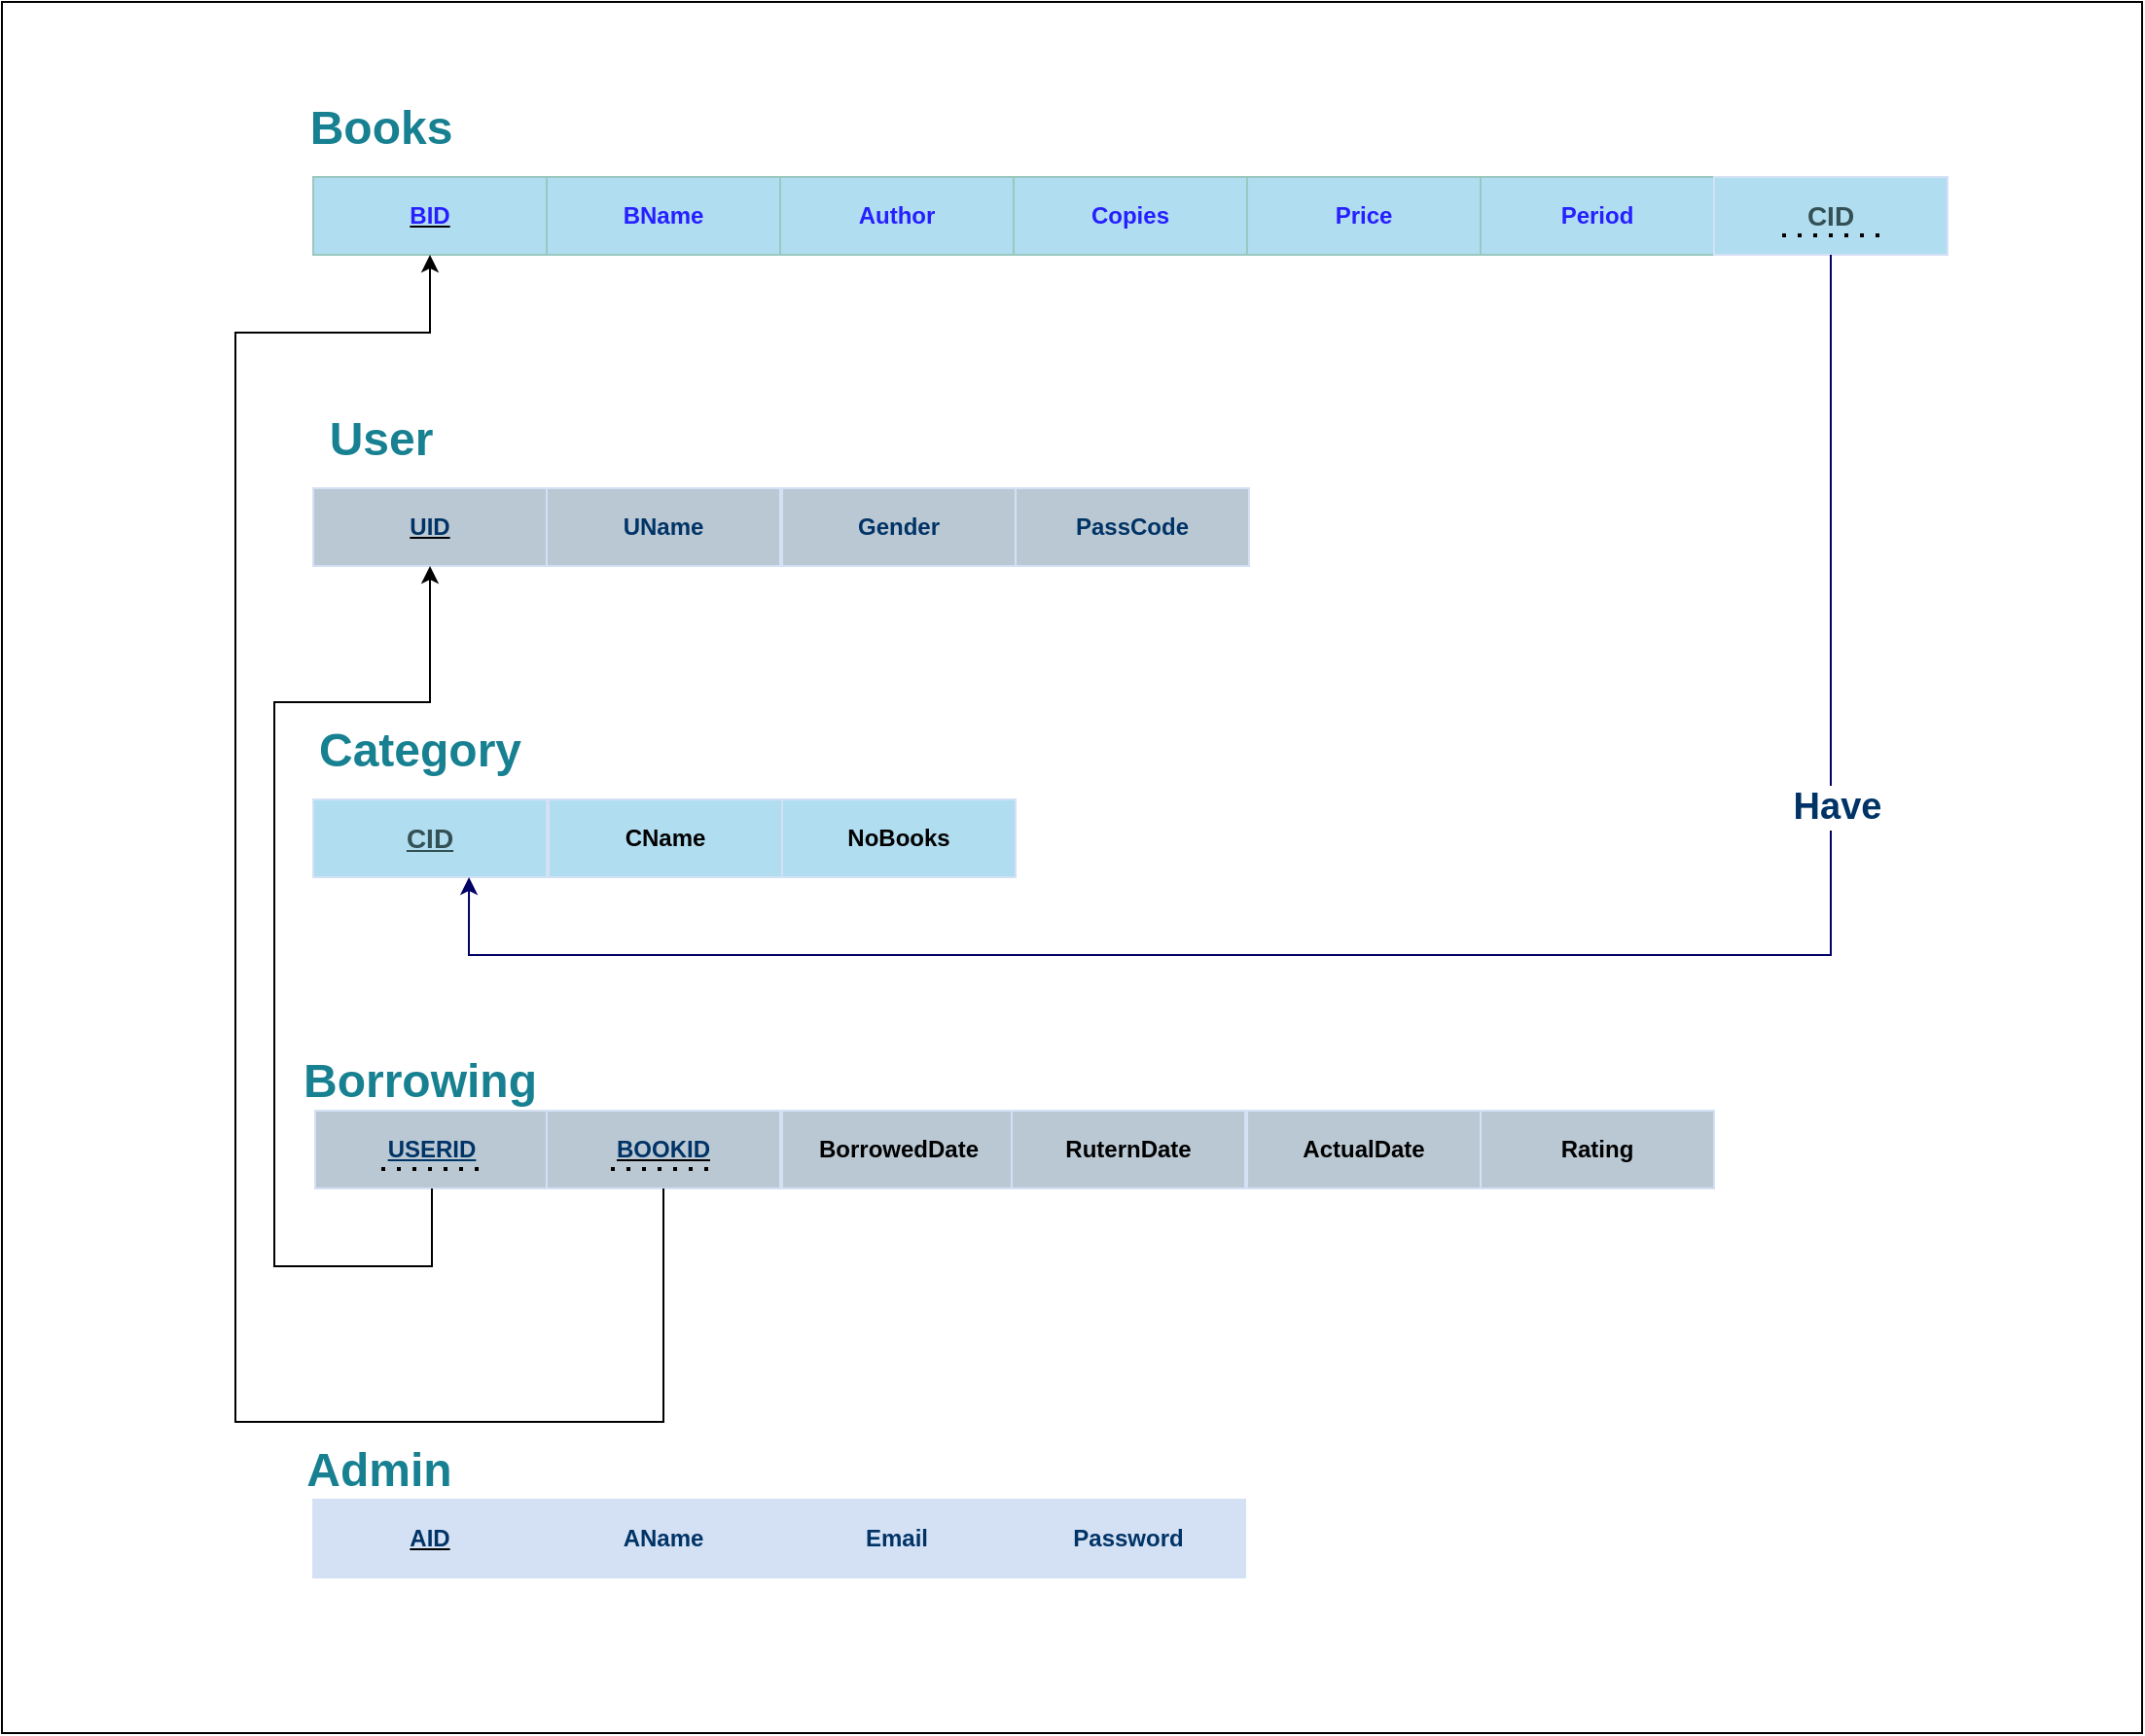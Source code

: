 <mxfile version="24.8.4">
  <diagram name="Page-1" id="2FjIs8YvH9v9gJ_v3bUV">
    <mxGraphModel dx="2276" dy="1881" grid="1" gridSize="10" guides="1" tooltips="1" connect="1" arrows="1" fold="1" page="1" pageScale="1" pageWidth="850" pageHeight="1100" math="0" shadow="0">
      <root>
        <mxCell id="0" />
        <mxCell id="1" parent="0" />
        <mxCell id="nctJxoXRBc1fBWAM_wwF-46" value="" style="rounded=0;whiteSpace=wrap;html=1;" vertex="1" parent="1">
          <mxGeometry x="-80" y="-10" width="1100" height="890" as="geometry" />
        </mxCell>
        <mxCell id="nctJxoXRBc1fBWAM_wwF-1" value="&lt;b&gt;&lt;u&gt;&lt;font color=&quot;#261fff&quot;&gt;BID&lt;/font&gt;&lt;/u&gt;&lt;/b&gt;" style="rounded=0;whiteSpace=wrap;html=1;fillColor=#b1ddf0;strokeColor=#9AC7BF;" vertex="1" parent="1">
          <mxGeometry x="80" y="80" width="120" height="40" as="geometry" />
        </mxCell>
        <mxCell id="nctJxoXRBc1fBWAM_wwF-3" value="&lt;b style=&quot;color: rgb(38, 31, 255);&quot;&gt;BName&lt;/b&gt;" style="rounded=0;whiteSpace=wrap;html=1;fillColor=#b1ddf0;strokeColor=#9AC7BF;" vertex="1" parent="1">
          <mxGeometry x="200" y="80" width="120" height="40" as="geometry" />
        </mxCell>
        <mxCell id="nctJxoXRBc1fBWAM_wwF-4" value="&lt;b style=&quot;color: rgb(38, 31, 255);&quot;&gt;Author&lt;/b&gt;" style="rounded=0;whiteSpace=wrap;html=1;fillColor=#b1ddf0;strokeColor=#9AC7BF;" vertex="1" parent="1">
          <mxGeometry x="320" y="80" width="120" height="40" as="geometry" />
        </mxCell>
        <mxCell id="nctJxoXRBc1fBWAM_wwF-5" value="&lt;b style=&quot;color: rgb(38, 31, 255);&quot;&gt;Copies&lt;/b&gt;" style="rounded=0;whiteSpace=wrap;html=1;fillColor=#b1ddf0;strokeColor=#9AC7BF;" vertex="1" parent="1">
          <mxGeometry x="440" y="80" width="120" height="40" as="geometry" />
        </mxCell>
        <mxCell id="nctJxoXRBc1fBWAM_wwF-6" value="&lt;b style=&quot;color: rgb(38, 31, 255);&quot;&gt;Price&lt;/b&gt;" style="rounded=0;whiteSpace=wrap;html=1;fillColor=#b1ddf0;strokeColor=#9AC7BF;" vertex="1" parent="1">
          <mxGeometry x="560" y="80" width="120" height="40" as="geometry" />
        </mxCell>
        <mxCell id="nctJxoXRBc1fBWAM_wwF-7" value="&lt;b style=&quot;color: rgb(38, 31, 255);&quot;&gt;Period&lt;/b&gt;" style="rounded=0;whiteSpace=wrap;html=1;fillColor=#b1ddf0;strokeColor=#9AC7BF;" vertex="1" parent="1">
          <mxGeometry x="680" y="80" width="120" height="40" as="geometry" />
        </mxCell>
        <mxCell id="nctJxoXRBc1fBWAM_wwF-8" value="&lt;font color=&quot;#178091&quot; style=&quot;font-size: 24px;&quot;&gt;&lt;b&gt;Books&lt;/b&gt;&lt;/font&gt;" style="text;html=1;align=center;verticalAlign=middle;whiteSpace=wrap;rounded=0;" vertex="1" parent="1">
          <mxGeometry x="90" y="40" width="50" height="30" as="geometry" />
        </mxCell>
        <mxCell id="nctJxoXRBc1fBWAM_wwF-11" value="&lt;b&gt;&lt;u&gt;&lt;font color=&quot;#003366&quot;&gt;UID&lt;/font&gt;&lt;/u&gt;&lt;/b&gt;" style="rounded=0;whiteSpace=wrap;html=1;fillColor=#bac8d3;strokeColor=#D4E1F5;" vertex="1" parent="1">
          <mxGeometry x="80" y="240" width="120" height="40" as="geometry" />
        </mxCell>
        <mxCell id="nctJxoXRBc1fBWAM_wwF-12" value="&lt;font color=&quot;#003366&quot;&gt;&lt;b&gt;UName&lt;/b&gt;&lt;/font&gt;" style="rounded=0;whiteSpace=wrap;html=1;fillColor=#bac8d3;strokeColor=#D4E1F5;" vertex="1" parent="1">
          <mxGeometry x="200" y="240" width="120" height="40" as="geometry" />
        </mxCell>
        <mxCell id="nctJxoXRBc1fBWAM_wwF-13" value="&lt;font color=&quot;#003366&quot;&gt;&lt;b&gt;Gender&lt;/b&gt;&lt;/font&gt;" style="rounded=0;whiteSpace=wrap;html=1;fillColor=#bac8d3;strokeColor=#D4E1F5;" vertex="1" parent="1">
          <mxGeometry x="321" y="240" width="120" height="40" as="geometry" />
        </mxCell>
        <mxCell id="nctJxoXRBc1fBWAM_wwF-14" value="&lt;font color=&quot;#003366&quot;&gt;&lt;b&gt;PassCode&lt;/b&gt;&lt;/font&gt;" style="rounded=0;whiteSpace=wrap;html=1;fillColor=#bac8d3;strokeColor=#D4E1F5;" vertex="1" parent="1">
          <mxGeometry x="441" y="240" width="120" height="40" as="geometry" />
        </mxCell>
        <mxCell id="nctJxoXRBc1fBWAM_wwF-15" value="&lt;font color=&quot;#178091&quot; style=&quot;font-size: 24px;&quot;&gt;&lt;b&gt;User&lt;/b&gt;&lt;/font&gt;" style="text;html=1;align=center;verticalAlign=middle;whiteSpace=wrap;rounded=0;" vertex="1" parent="1">
          <mxGeometry x="90" y="200" width="50" height="30" as="geometry" />
        </mxCell>
        <mxCell id="nctJxoXRBc1fBWAM_wwF-16" value="&lt;b style=&quot;color: rgb(51, 80, 84); font-size: 14px; text-decoration-line: underline;&quot;&gt;CID&lt;/b&gt;" style="rounded=0;whiteSpace=wrap;html=1;fillColor=#b1ddf0;strokeColor=#D4E1F5;" vertex="1" parent="1">
          <mxGeometry x="80" y="400" width="120" height="40" as="geometry" />
        </mxCell>
        <mxCell id="nctJxoXRBc1fBWAM_wwF-18" value="&lt;b&gt;CName&lt;/b&gt;" style="rounded=0;whiteSpace=wrap;html=1;fillColor=#b1ddf0;strokeColor=#D4E1F5;" vertex="1" parent="1">
          <mxGeometry x="201" y="400" width="120" height="40" as="geometry" />
        </mxCell>
        <mxCell id="nctJxoXRBc1fBWAM_wwF-19" value="&lt;b&gt;NoBooks&lt;/b&gt;" style="rounded=0;whiteSpace=wrap;html=1;fillColor=#b1ddf0;strokeColor=#D4E1F5;" vertex="1" parent="1">
          <mxGeometry x="321" y="400" width="120" height="40" as="geometry" />
        </mxCell>
        <mxCell id="nctJxoXRBc1fBWAM_wwF-21" value="&lt;font color=&quot;#178091&quot; style=&quot;font-size: 24px;&quot;&gt;&lt;b&gt;Category&lt;/b&gt;&lt;/font&gt;" style="text;html=1;align=center;verticalAlign=middle;whiteSpace=wrap;rounded=0;" vertex="1" parent="1">
          <mxGeometry x="110" y="360" width="50" height="30" as="geometry" />
        </mxCell>
        <mxCell id="nctJxoXRBc1fBWAM_wwF-22" value="&lt;font color=&quot;#178091&quot; style=&quot;font-size: 24px;&quot;&gt;&lt;b&gt;Admin&lt;/b&gt;&lt;/font&gt;" style="text;html=1;align=center;verticalAlign=middle;whiteSpace=wrap;rounded=0;" vertex="1" parent="1">
          <mxGeometry x="89" y="730" width="50" height="30" as="geometry" />
        </mxCell>
        <mxCell id="nctJxoXRBc1fBWAM_wwF-23" value="&lt;b&gt;&lt;u&gt;&lt;font color=&quot;#003366&quot;&gt;AID&lt;/font&gt;&lt;/u&gt;&lt;/b&gt;" style="rounded=0;whiteSpace=wrap;html=1;fillColor=#D4E1F5;strokeColor=#D4E1F5;" vertex="1" parent="1">
          <mxGeometry x="80" y="760" width="120" height="40" as="geometry" />
        </mxCell>
        <mxCell id="nctJxoXRBc1fBWAM_wwF-24" value="&lt;b&gt;&lt;font style=&quot;&quot; color=&quot;#003366&quot;&gt;AName&lt;/font&gt;&lt;/b&gt;" style="rounded=0;whiteSpace=wrap;html=1;fillColor=#D4E1F5;strokeColor=#D4E1F5;" vertex="1" parent="1">
          <mxGeometry x="200" y="760" width="120" height="40" as="geometry" />
        </mxCell>
        <mxCell id="nctJxoXRBc1fBWAM_wwF-25" value="&lt;b&gt;&lt;font style=&quot;&quot; color=&quot;#003366&quot;&gt;Email&lt;/font&gt;&lt;/b&gt;" style="rounded=0;whiteSpace=wrap;html=1;fillColor=#D4E1F5;strokeColor=#D4E1F5;" vertex="1" parent="1">
          <mxGeometry x="320" y="760" width="120" height="40" as="geometry" />
        </mxCell>
        <mxCell id="nctJxoXRBc1fBWAM_wwF-26" value="&lt;b&gt;&lt;font style=&quot;&quot; color=&quot;#003366&quot;&gt;Password&lt;/font&gt;&lt;/b&gt;" style="rounded=0;whiteSpace=wrap;html=1;fillColor=#D4E1F5;strokeColor=#D4E1F5;" vertex="1" parent="1">
          <mxGeometry x="439" y="760" width="120" height="40" as="geometry" />
        </mxCell>
        <mxCell id="nctJxoXRBc1fBWAM_wwF-27" value="&lt;b&gt;&lt;font style=&quot;&quot; color=&quot;#003366&quot;&gt;&lt;u&gt;USERID&lt;/u&gt;&lt;/font&gt;&lt;/b&gt;" style="rounded=0;whiteSpace=wrap;html=1;fillColor=#bac8d3;strokeColor=#D4E1F5;" vertex="1" parent="1">
          <mxGeometry x="81" y="560" width="120" height="40" as="geometry" />
        </mxCell>
        <mxCell id="nctJxoXRBc1fBWAM_wwF-29" value="&lt;b&gt;&lt;u&gt;&lt;font color=&quot;#003366&quot;&gt;BOOKID&lt;/font&gt;&lt;/u&gt;&lt;/b&gt;" style="rounded=0;whiteSpace=wrap;html=1;fillColor=#bac8d3;strokeColor=#D4E1F5;" vertex="1" parent="1">
          <mxGeometry x="200" y="560" width="120" height="40" as="geometry" />
        </mxCell>
        <mxCell id="nctJxoXRBc1fBWAM_wwF-30" value="" style="endArrow=none;dashed=1;html=1;dashPattern=1 3;strokeWidth=2;rounded=0;" edge="1" parent="1">
          <mxGeometry width="50" height="50" relative="1" as="geometry">
            <mxPoint x="115" y="590" as="sourcePoint" />
            <mxPoint x="165" y="590" as="targetPoint" />
          </mxGeometry>
        </mxCell>
        <mxCell id="nctJxoXRBc1fBWAM_wwF-31" value="" style="endArrow=none;dashed=1;html=1;dashPattern=1 3;strokeWidth=2;rounded=0;" edge="1" parent="1">
          <mxGeometry width="50" height="50" relative="1" as="geometry">
            <mxPoint x="233" y="590" as="sourcePoint" />
            <mxPoint x="283" y="590" as="targetPoint" />
          </mxGeometry>
        </mxCell>
        <mxCell id="nctJxoXRBc1fBWAM_wwF-32" value="&lt;b&gt;BorrowedDate&lt;/b&gt;" style="rounded=0;whiteSpace=wrap;html=1;fillColor=#bac8d3;strokeColor=#D4E1F5;" vertex="1" parent="1">
          <mxGeometry x="321" y="560" width="120" height="40" as="geometry" />
        </mxCell>
        <mxCell id="nctJxoXRBc1fBWAM_wwF-33" value="&lt;b&gt;RuternDate&lt;/b&gt;" style="rounded=0;whiteSpace=wrap;html=1;fillColor=#bac8d3;strokeColor=#D4E1F5;" vertex="1" parent="1">
          <mxGeometry x="439" y="560" width="120" height="40" as="geometry" />
        </mxCell>
        <mxCell id="nctJxoXRBc1fBWAM_wwF-34" value="&lt;b&gt;ActualDate&lt;/b&gt;" style="rounded=0;whiteSpace=wrap;html=1;fillColor=#bac8d3;strokeColor=#D4E1F5;" vertex="1" parent="1">
          <mxGeometry x="560" y="560" width="120" height="40" as="geometry" />
        </mxCell>
        <mxCell id="nctJxoXRBc1fBWAM_wwF-35" value="&lt;b&gt;Rating&lt;/b&gt;" style="rounded=0;whiteSpace=wrap;html=1;fillColor=#bac8d3;strokeColor=#D4E1F5;" vertex="1" parent="1">
          <mxGeometry x="680" y="560" width="120" height="40" as="geometry" />
        </mxCell>
        <mxCell id="nctJxoXRBc1fBWAM_wwF-36" value="&lt;font color=&quot;#178091&quot;&gt;&lt;span style=&quot;font-size: 24px;&quot;&gt;&lt;b&gt;Borrowing&lt;/b&gt;&lt;/span&gt;&lt;/font&gt;" style="text;html=1;align=center;verticalAlign=middle;whiteSpace=wrap;rounded=0;" vertex="1" parent="1">
          <mxGeometry x="110" y="530" width="50" height="30" as="geometry" />
        </mxCell>
        <mxCell id="nctJxoXRBc1fBWAM_wwF-37" value="&lt;b style=&quot;color: rgb(51, 80, 84); font-size: 14px;&quot;&gt;CID&lt;/b&gt;" style="rounded=0;whiteSpace=wrap;html=1;fillColor=#b1ddf0;strokeColor=#D4E1F5;" vertex="1" parent="1">
          <mxGeometry x="800" y="80" width="120" height="40" as="geometry" />
        </mxCell>
        <mxCell id="nctJxoXRBc1fBWAM_wwF-38" value="" style="endArrow=none;dashed=1;html=1;dashPattern=1 3;strokeWidth=2;rounded=0;" edge="1" parent="1">
          <mxGeometry width="50" height="50" relative="1" as="geometry">
            <mxPoint x="835" y="110" as="sourcePoint" />
            <mxPoint x="885" y="110" as="targetPoint" />
          </mxGeometry>
        </mxCell>
        <mxCell id="nctJxoXRBc1fBWAM_wwF-39" value="" style="endArrow=classic;html=1;rounded=0;entryX=0.667;entryY=1;entryDx=0;entryDy=0;entryPerimeter=0;exitX=0.5;exitY=1;exitDx=0;exitDy=0;strokeColor=#000066;" edge="1" parent="1" source="nctJxoXRBc1fBWAM_wwF-37" target="nctJxoXRBc1fBWAM_wwF-16">
          <mxGeometry width="50" height="50" relative="1" as="geometry">
            <mxPoint x="960" y="480" as="sourcePoint" />
            <mxPoint x="110" y="480" as="targetPoint" />
            <Array as="points">
              <mxPoint x="860" y="480" />
              <mxPoint x="160" y="480" />
            </Array>
          </mxGeometry>
        </mxCell>
        <mxCell id="nctJxoXRBc1fBWAM_wwF-42" value="&lt;font size=&quot;1&quot; color=&quot;#003366&quot;&gt;&lt;b style=&quot;font-size: 19px;&quot;&gt;Have&lt;/b&gt;&lt;/font&gt;" style="edgeLabel;html=1;align=center;verticalAlign=middle;resizable=0;points=[];" vertex="1" connectable="0" parent="nctJxoXRBc1fBWAM_wwF-39">
          <mxGeometry x="-0.485" y="3" relative="1" as="geometry">
            <mxPoint as="offset" />
          </mxGeometry>
        </mxCell>
        <mxCell id="nctJxoXRBc1fBWAM_wwF-43" value="" style="endArrow=classic;html=1;rounded=0;exitX=0.5;exitY=1;exitDx=0;exitDy=0;entryX=0.5;entryY=1;entryDx=0;entryDy=0;" edge="1" parent="1" source="nctJxoXRBc1fBWAM_wwF-29" target="nctJxoXRBc1fBWAM_wwF-1">
          <mxGeometry width="50" height="50" relative="1" as="geometry">
            <mxPoint x="240" y="680" as="sourcePoint" />
            <mxPoint x="160" y="160" as="targetPoint" />
            <Array as="points">
              <mxPoint x="260" y="720" />
              <mxPoint x="40" y="720" />
              <mxPoint x="40" y="160" />
              <mxPoint x="140" y="160" />
            </Array>
          </mxGeometry>
        </mxCell>
        <mxCell id="nctJxoXRBc1fBWAM_wwF-45" value="" style="endArrow=classic;html=1;rounded=0;exitX=0.5;exitY=1;exitDx=0;exitDy=0;entryX=0.5;entryY=1;entryDx=0;entryDy=0;" edge="1" parent="1" source="nctJxoXRBc1fBWAM_wwF-27" target="nctJxoXRBc1fBWAM_wwF-11">
          <mxGeometry width="50" height="50" relative="1" as="geometry">
            <mxPoint x="139" y="680" as="sourcePoint" />
            <mxPoint x="150" y="350" as="targetPoint" />
            <Array as="points">
              <mxPoint x="141" y="640" />
              <mxPoint x="60" y="640" />
              <mxPoint x="60" y="350" />
              <mxPoint x="140" y="350" />
            </Array>
          </mxGeometry>
        </mxCell>
      </root>
    </mxGraphModel>
  </diagram>
</mxfile>
